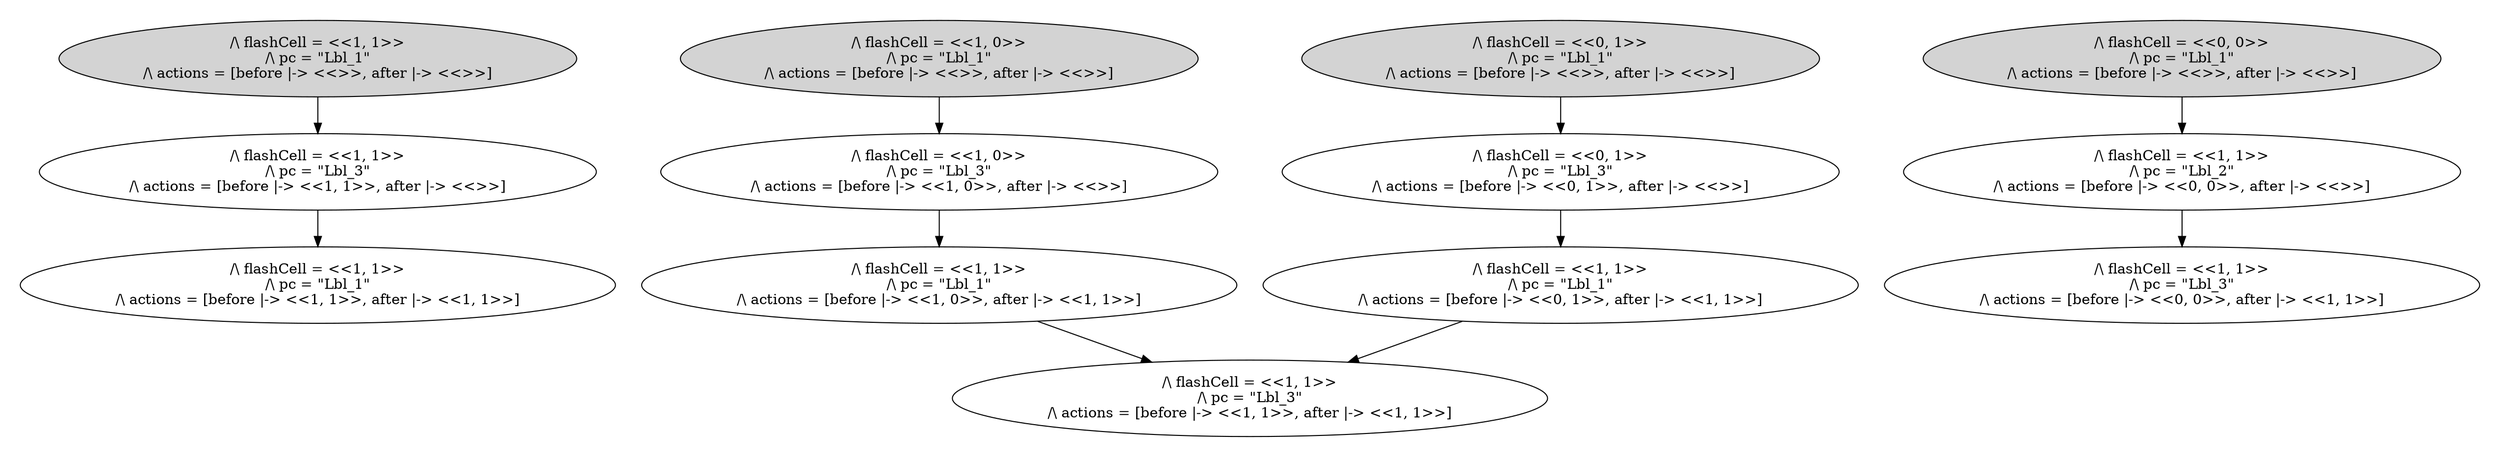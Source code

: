 strict digraph DiskGraph {
nodesep=0.35;
subgraph cluster_graph {
color="white";
-3824244769620742048 [label="/\\ flashCell = <<0, 0>>\n/\\ pc = \"Lbl_1\"\n/\\ actions = [before |-> <<>>, after |-> <<>>]",style = filled]
1709023436129857047 [label="/\\ flashCell = <<0, 1>>\n/\\ pc = \"Lbl_1\"\n/\\ actions = [before |-> <<>>, after |-> <<>>]",style = filled]
3413090472274178246 [label="/\\ flashCell = <<1, 0>>\n/\\ pc = \"Lbl_1\"\n/\\ actions = [before |-> <<>>, after |-> <<>>]",style = filled]
-1006662449616228687 [label="/\\ flashCell = <<1, 1>>\n/\\ pc = \"Lbl_1\"\n/\\ actions = [before |-> <<>>, after |-> <<>>]",style = filled]
-3824244769620742048 -> 3851148028667613851 [label="",color="black",fontcolor="black"];
3851148028667613851 [label="/\\ flashCell = <<1, 1>>\n/\\ pc = \"Lbl_2\"\n/\\ actions = [before |-> <<0, 0>>, after |-> <<>>]"];
3413090472274178246 -> 6008121049560616700 [label="",color="black",fontcolor="black"];
6008121049560616700 [label="/\\ flashCell = <<1, 0>>\n/\\ pc = \"Lbl_3\"\n/\\ actions = [before |-> <<1, 0>>, after |-> <<>>]"];
-1006662449616228687 -> 6756203115492128775 [label="",color="black",fontcolor="black"];
6756203115492128775 [label="/\\ flashCell = <<1, 1>>\n/\\ pc = \"Lbl_3\"\n/\\ actions = [before |-> <<1, 1>>, after |-> <<>>]"];
1709023436129857047 -> 5414942256589335421 [label="",color="black",fontcolor="black"];
5414942256589335421 [label="/\\ flashCell = <<0, 1>>\n/\\ pc = \"Lbl_3\"\n/\\ actions = [before |-> <<0, 1>>, after |-> <<>>]"];
6008121049560616700 -> -275230180652949255 [label="",color="black",fontcolor="black"];
-275230180652949255 [label="/\\ flashCell = <<1, 1>>\n/\\ pc = \"Lbl_1\"\n/\\ actions = [before |-> <<1, 0>>, after |-> <<1, 1>>]"];
5414942256589335421 -> -5032096830593678364 [label="",color="black",fontcolor="black"];
-5032096830593678364 [label="/\\ flashCell = <<1, 1>>\n/\\ pc = \"Lbl_1\"\n/\\ actions = [before |-> <<0, 1>>, after |-> <<1, 1>>]"];
3851148028667613851 -> -1828319795945028308 [label="",color="black",fontcolor="black"];
-1828319795945028308 [label="/\\ flashCell = <<1, 1>>\n/\\ pc = \"Lbl_3\"\n/\\ actions = [before |-> <<0, 0>>, after |-> <<1, 1>>]"];
6756203115492128775 -> -3801775860811021802 [label="",color="black",fontcolor="black"];
-3801775860811021802 [label="/\\ flashCell = <<1, 1>>\n/\\ pc = \"Lbl_1\"\n/\\ actions = [before |-> <<1, 1>>, after |-> <<1, 1>>]"];
-5032096830593678364 -> -6871145206317619663 [label="",color="black",fontcolor="black"];
-6871145206317619663 [label="/\\ flashCell = <<1, 1>>\n/\\ pc = \"Lbl_3\"\n/\\ actions = [before |-> <<1, 1>>, after |-> <<1, 1>>]"];
-275230180652949255 -> -6871145206317619663 [label="",color="black",fontcolor="black"];
{rank = same; 1709023436129857047;3413090472274178246;-3824244769620742048;-1006662449616228687;}
{rank = same; 5414942256589335421;6008121049560616700;3851148028667613851;6756203115492128775;}
{rank = same; -275230180652949255;-5032096830593678364;}
}
}